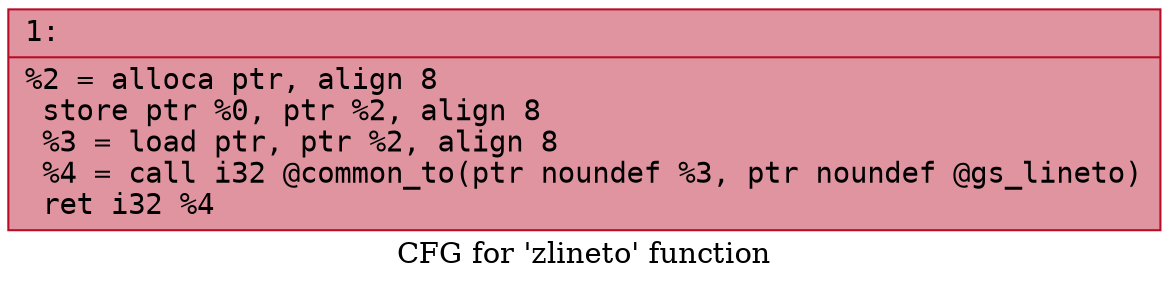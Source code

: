 digraph "CFG for 'zlineto' function" {
	label="CFG for 'zlineto' function";

	Node0x600000a0e210 [shape=record,color="#b70d28ff", style=filled, fillcolor="#b70d2870" fontname="Courier",label="{1:\l|  %2 = alloca ptr, align 8\l  store ptr %0, ptr %2, align 8\l  %3 = load ptr, ptr %2, align 8\l  %4 = call i32 @common_to(ptr noundef %3, ptr noundef @gs_lineto)\l  ret i32 %4\l}"];
}
